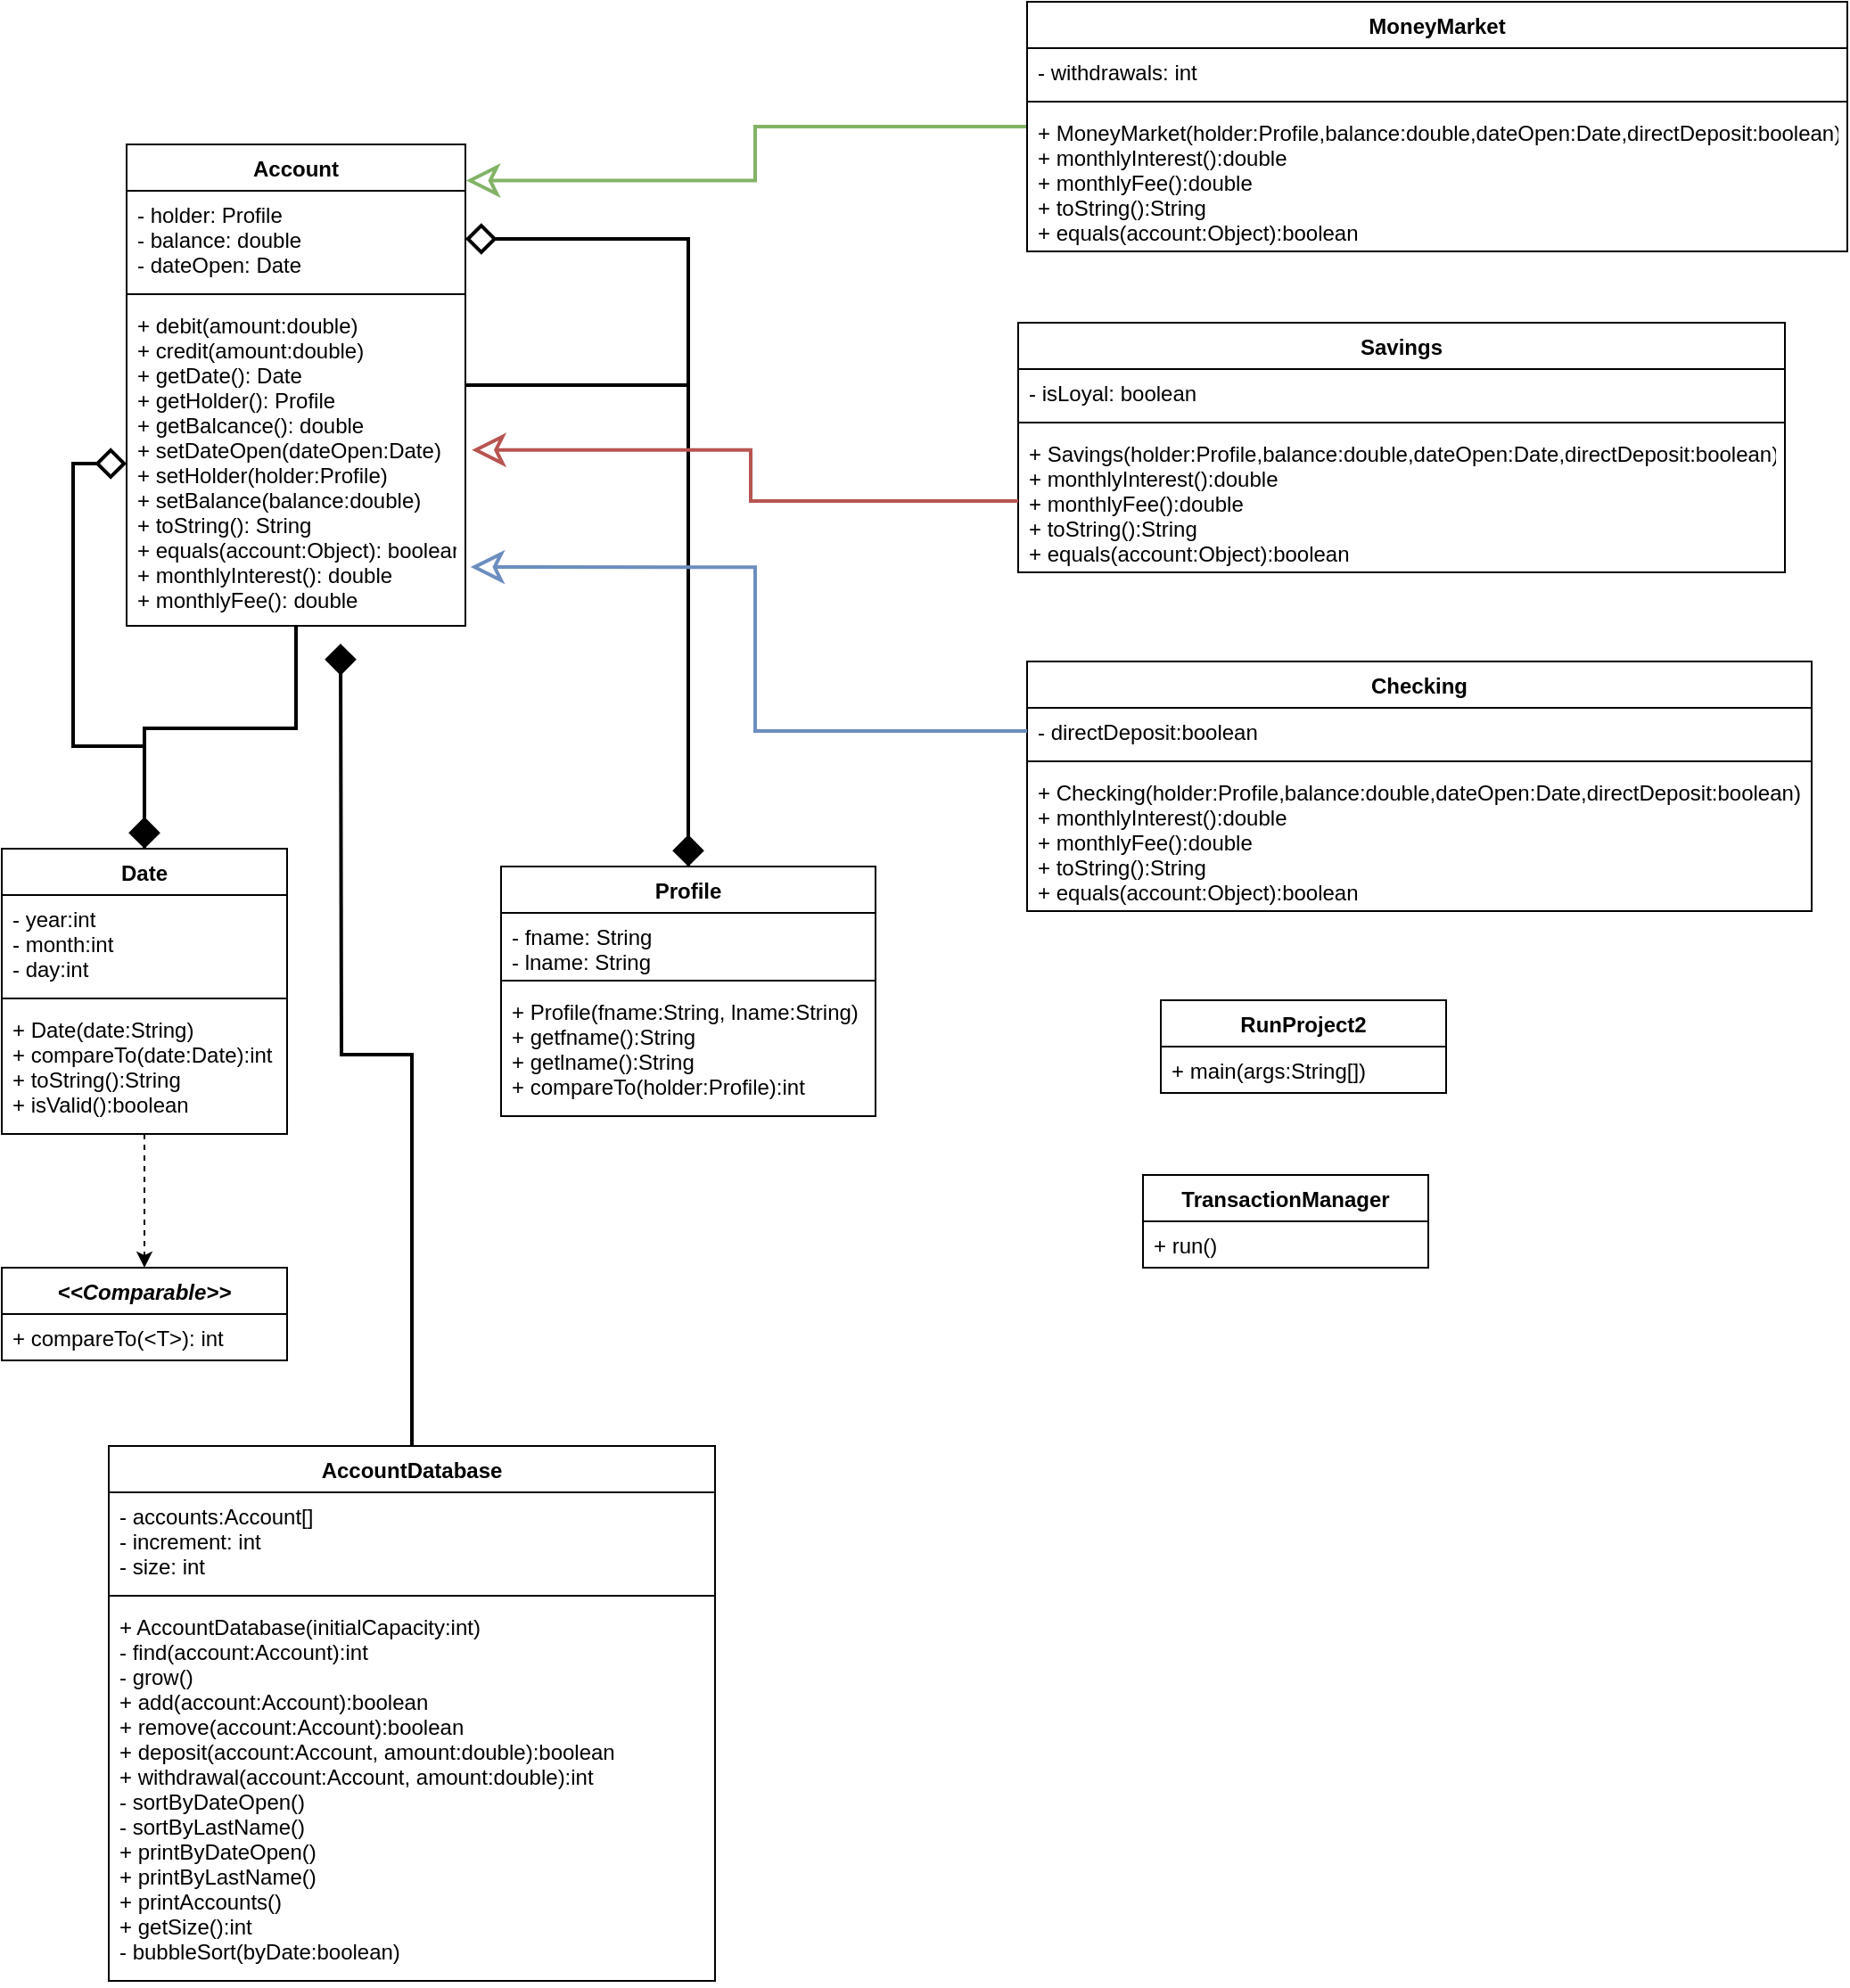 <mxfile version="13.7.7" type="device"><diagram id="C5RBs43oDa-KdzZeNtuy" name="Page-1"><mxGraphModel dx="1730" dy="913" grid="1" gridSize="10" guides="1" tooltips="1" connect="1" arrows="1" fold="1" page="1" pageScale="1" pageWidth="827" pageHeight="1169" math="0" shadow="0"><root><mxCell id="WIyWlLk6GJQsqaUBKTNV-0"/><mxCell id="WIyWlLk6GJQsqaUBKTNV-1" parent="WIyWlLk6GJQsqaUBKTNV-0"/><mxCell id="_cKim8lfkjW-uRXbqCIc-55" style="edgeStyle=orthogonalEdgeStyle;rounded=0;orthogonalLoop=1;jettySize=auto;html=1;entryX=0.5;entryY=0;entryDx=0;entryDy=0;dashed=1;" edge="1" parent="WIyWlLk6GJQsqaUBKTNV-1" source="_cKim8lfkjW-uRXbqCIc-27" target="_cKim8lfkjW-uRXbqCIc-32"><mxGeometry relative="1" as="geometry"/></mxCell><mxCell id="_cKim8lfkjW-uRXbqCIc-69" style="edgeStyle=orthogonalEdgeStyle;rounded=0;orthogonalLoop=1;jettySize=auto;html=1;entryX=1;entryY=0.5;entryDx=0;entryDy=0;endArrow=diamond;endFill=0;strokeWidth=2;jumpSize=6;endSize=13;" edge="1" parent="WIyWlLk6GJQsqaUBKTNV-1" source="_cKim8lfkjW-uRXbqCIc-19" target="_cKim8lfkjW-uRXbqCIc-2"><mxGeometry relative="1" as="geometry"/></mxCell><mxCell id="_cKim8lfkjW-uRXbqCIc-19" value="Profile" style="swimlane;fontStyle=1;align=center;verticalAlign=top;childLayout=stackLayout;horizontal=1;startSize=26;horizontalStack=0;resizeParent=1;resizeParentMax=0;resizeLast=0;collapsible=1;marginBottom=0;" vertex="1" parent="WIyWlLk6GJQsqaUBKTNV-1"><mxGeometry x="340" y="515" width="210" height="140" as="geometry"/></mxCell><mxCell id="_cKim8lfkjW-uRXbqCIc-20" value="- fname: String&#10;- lname: String" style="text;strokeColor=none;fillColor=none;align=left;verticalAlign=top;spacingLeft=4;spacingRight=4;overflow=hidden;rotatable=0;points=[[0,0.5],[1,0.5]];portConstraint=eastwest;" vertex="1" parent="_cKim8lfkjW-uRXbqCIc-19"><mxGeometry y="26" width="210" height="34" as="geometry"/></mxCell><mxCell id="_cKim8lfkjW-uRXbqCIc-21" value="" style="line;strokeWidth=1;fillColor=none;align=left;verticalAlign=middle;spacingTop=-1;spacingLeft=3;spacingRight=3;rotatable=0;labelPosition=right;points=[];portConstraint=eastwest;" vertex="1" parent="_cKim8lfkjW-uRXbqCIc-19"><mxGeometry y="60" width="210" height="8" as="geometry"/></mxCell><mxCell id="_cKim8lfkjW-uRXbqCIc-22" value="+ Profile(fname:String, lname:String)&#10;+ getfname():String&#10;+ getlname():String&#10;+ compareTo(holder:Profile):int" style="text;strokeColor=none;fillColor=none;align=left;verticalAlign=top;spacingLeft=4;spacingRight=4;overflow=hidden;rotatable=0;points=[[0,0.5],[1,0.5]];portConstraint=eastwest;" vertex="1" parent="_cKim8lfkjW-uRXbqCIc-19"><mxGeometry y="68" width="210" height="72" as="geometry"/></mxCell><mxCell id="_cKim8lfkjW-uRXbqCIc-66" style="edgeStyle=orthogonalEdgeStyle;rounded=0;orthogonalLoop=1;jettySize=auto;html=1;entryX=0.5;entryY=0;entryDx=0;entryDy=0;endArrow=diamond;endFill=1;strokeWidth=2;endSize=13;" edge="1" parent="WIyWlLk6GJQsqaUBKTNV-1" source="_cKim8lfkjW-uRXbqCIc-1" target="_cKim8lfkjW-uRXbqCIc-27"><mxGeometry relative="1" as="geometry"/></mxCell><mxCell id="_cKim8lfkjW-uRXbqCIc-67" style="edgeStyle=orthogonalEdgeStyle;rounded=0;orthogonalLoop=1;jettySize=auto;html=1;endArrow=diamond;endFill=1;strokeWidth=2;endSize=13;" edge="1" parent="WIyWlLk6GJQsqaUBKTNV-1" source="_cKim8lfkjW-uRXbqCIc-1" target="_cKim8lfkjW-uRXbqCIc-19"><mxGeometry relative="1" as="geometry"/></mxCell><mxCell id="_cKim8lfkjW-uRXbqCIc-1" value="Account" style="swimlane;fontStyle=1;align=center;verticalAlign=top;childLayout=stackLayout;horizontal=1;startSize=26;horizontalStack=0;resizeParent=1;resizeParentMax=0;resizeLast=0;collapsible=1;marginBottom=0;" vertex="1" parent="WIyWlLk6GJQsqaUBKTNV-1"><mxGeometry x="130" y="110" width="190" height="270" as="geometry"/></mxCell><mxCell id="_cKim8lfkjW-uRXbqCIc-2" value="- holder: Profile&#10;- balance: double&#10;- dateOpen: Date" style="text;strokeColor=none;fillColor=none;align=left;verticalAlign=top;spacingLeft=4;spacingRight=4;overflow=hidden;rotatable=0;points=[[0,0.5],[1,0.5]];portConstraint=eastwest;" vertex="1" parent="_cKim8lfkjW-uRXbqCIc-1"><mxGeometry y="26" width="190" height="54" as="geometry"/></mxCell><mxCell id="_cKim8lfkjW-uRXbqCIc-3" value="" style="line;strokeWidth=1;fillColor=none;align=left;verticalAlign=middle;spacingTop=-1;spacingLeft=3;spacingRight=3;rotatable=0;labelPosition=right;points=[];portConstraint=eastwest;" vertex="1" parent="_cKim8lfkjW-uRXbqCIc-1"><mxGeometry y="80" width="190" height="8" as="geometry"/></mxCell><mxCell id="_cKim8lfkjW-uRXbqCIc-4" value="+ debit(amount:double)&#10;+ credit(amount:double)&#10;+ getDate(): Date&#10;+ getHolder(): Profile&#10;+ getBalcance(): double&#10;+ setDateOpen(dateOpen:Date)&#10;+ setHolder(holder:Profile)&#10;+ setBalance(balance:double)&#10;+ toString(): String&#10;+ equals(account:Object): boolean&#10;+ monthlyInterest(): double&#10;+ monthlyFee(): double" style="text;strokeColor=none;fillColor=none;align=left;verticalAlign=top;spacingLeft=4;spacingRight=4;overflow=hidden;rotatable=0;points=[[0,0.5],[1,0.5]];portConstraint=eastwest;" vertex="1" parent="_cKim8lfkjW-uRXbqCIc-1"><mxGeometry y="88" width="190" height="182" as="geometry"/></mxCell><mxCell id="_cKim8lfkjW-uRXbqCIc-71" style="edgeStyle=orthogonalEdgeStyle;rounded=0;jumpSize=6;orthogonalLoop=1;jettySize=auto;html=1;entryX=1.002;entryY=0.075;entryDx=0;entryDy=0;entryPerimeter=0;endArrow=classic;endFill=0;endSize=13;strokeWidth=2;fillColor=#d5e8d4;strokeColor=#82b366;" edge="1" parent="WIyWlLk6GJQsqaUBKTNV-1" source="_cKim8lfkjW-uRXbqCIc-15" target="_cKim8lfkjW-uRXbqCIc-1"><mxGeometry relative="1" as="geometry"/></mxCell><mxCell id="_cKim8lfkjW-uRXbqCIc-15" value="MoneyMarket" style="swimlane;fontStyle=1;align=center;verticalAlign=top;childLayout=stackLayout;horizontal=1;startSize=26;horizontalStack=0;resizeParent=1;resizeParentMax=0;resizeLast=0;collapsible=1;marginBottom=0;" vertex="1" parent="WIyWlLk6GJQsqaUBKTNV-1"><mxGeometry x="635" y="30" width="460" height="140" as="geometry"/></mxCell><mxCell id="_cKim8lfkjW-uRXbqCIc-16" value="- withdrawals: int" style="text;strokeColor=none;fillColor=none;align=left;verticalAlign=top;spacingLeft=4;spacingRight=4;overflow=hidden;rotatable=0;points=[[0,0.5],[1,0.5]];portConstraint=eastwest;" vertex="1" parent="_cKim8lfkjW-uRXbqCIc-15"><mxGeometry y="26" width="460" height="26" as="geometry"/></mxCell><mxCell id="_cKim8lfkjW-uRXbqCIc-17" value="" style="line;strokeWidth=1;fillColor=none;align=left;verticalAlign=middle;spacingTop=-1;spacingLeft=3;spacingRight=3;rotatable=0;labelPosition=right;points=[];portConstraint=eastwest;" vertex="1" parent="_cKim8lfkjW-uRXbqCIc-15"><mxGeometry y="52" width="460" height="8" as="geometry"/></mxCell><mxCell id="_cKim8lfkjW-uRXbqCIc-18" value="+ MoneyMarket(holder:Profile,balance:double,dateOpen:Date,directDeposit:boolean)&#10;+ monthlyInterest():double&#10;+ monthlyFee():double&#10;+ toString():String&#10;+ equals(account:Object):boolean" style="text;strokeColor=none;fillColor=none;align=left;verticalAlign=top;spacingLeft=4;spacingRight=4;overflow=hidden;rotatable=0;points=[[0,0.5],[1,0.5]];portConstraint=eastwest;" vertex="1" parent="_cKim8lfkjW-uRXbqCIc-15"><mxGeometry y="60" width="460" height="80" as="geometry"/></mxCell><mxCell id="_cKim8lfkjW-uRXbqCIc-11" value="Savings" style="swimlane;fontStyle=1;align=center;verticalAlign=top;childLayout=stackLayout;horizontal=1;startSize=26;horizontalStack=0;resizeParent=1;resizeParentMax=0;resizeLast=0;collapsible=1;marginBottom=0;" vertex="1" parent="WIyWlLk6GJQsqaUBKTNV-1"><mxGeometry x="630" y="210" width="430" height="140" as="geometry"/></mxCell><mxCell id="_cKim8lfkjW-uRXbqCIc-12" value="- isLoyal: boolean" style="text;strokeColor=none;fillColor=none;align=left;verticalAlign=top;spacingLeft=4;spacingRight=4;overflow=hidden;rotatable=0;points=[[0,0.5],[1,0.5]];portConstraint=eastwest;" vertex="1" parent="_cKim8lfkjW-uRXbqCIc-11"><mxGeometry y="26" width="430" height="26" as="geometry"/></mxCell><mxCell id="_cKim8lfkjW-uRXbqCIc-13" value="" style="line;strokeWidth=1;fillColor=none;align=left;verticalAlign=middle;spacingTop=-1;spacingLeft=3;spacingRight=3;rotatable=0;labelPosition=right;points=[];portConstraint=eastwest;" vertex="1" parent="_cKim8lfkjW-uRXbqCIc-11"><mxGeometry y="52" width="430" height="8" as="geometry"/></mxCell><mxCell id="_cKim8lfkjW-uRXbqCIc-14" value="+ Savings(holder:Profile,balance:double,dateOpen:Date,directDeposit:boolean)&#10;+ monthlyInterest():double&#10;+ monthlyFee():double&#10;+ toString():String&#10;+ equals(account:Object):boolean" style="text;strokeColor=none;fillColor=none;align=left;verticalAlign=top;spacingLeft=4;spacingRight=4;overflow=hidden;rotatable=0;points=[[0,0.5],[1,0.5]];portConstraint=eastwest;" vertex="1" parent="_cKim8lfkjW-uRXbqCIc-11"><mxGeometry y="60" width="430" height="80" as="geometry"/></mxCell><mxCell id="_cKim8lfkjW-uRXbqCIc-5" value="Checking" style="swimlane;fontStyle=1;align=center;verticalAlign=top;childLayout=stackLayout;horizontal=1;startSize=26;horizontalStack=0;resizeParent=1;resizeParentMax=0;resizeLast=0;collapsible=1;marginBottom=0;" vertex="1" parent="WIyWlLk6GJQsqaUBKTNV-1"><mxGeometry x="635" y="400" width="440" height="140" as="geometry"/></mxCell><mxCell id="_cKim8lfkjW-uRXbqCIc-6" value="- directDeposit:boolean" style="text;strokeColor=none;fillColor=none;align=left;verticalAlign=top;spacingLeft=4;spacingRight=4;overflow=hidden;rotatable=0;points=[[0,0.5],[1,0.5]];portConstraint=eastwest;" vertex="1" parent="_cKim8lfkjW-uRXbqCIc-5"><mxGeometry y="26" width="440" height="26" as="geometry"/></mxCell><mxCell id="_cKim8lfkjW-uRXbqCIc-7" value="" style="line;strokeWidth=1;fillColor=none;align=left;verticalAlign=middle;spacingTop=-1;spacingLeft=3;spacingRight=3;rotatable=0;labelPosition=right;points=[];portConstraint=eastwest;" vertex="1" parent="_cKim8lfkjW-uRXbqCIc-5"><mxGeometry y="52" width="440" height="8" as="geometry"/></mxCell><mxCell id="_cKim8lfkjW-uRXbqCIc-8" value="+ Checking(holder:Profile,balance:double,dateOpen:Date,directDeposit:boolean)&#10;+ monthlyInterest():double&#10;+ monthlyFee():double&#10;+ toString():String&#10;+ equals(account:Object):boolean" style="text;strokeColor=none;fillColor=none;align=left;verticalAlign=top;spacingLeft=4;spacingRight=4;overflow=hidden;rotatable=0;points=[[0,0.5],[1,0.5]];portConstraint=eastwest;" vertex="1" parent="_cKim8lfkjW-uRXbqCIc-5"><mxGeometry y="60" width="440" height="80" as="geometry"/></mxCell><mxCell id="_cKim8lfkjW-uRXbqCIc-70" style="edgeStyle=orthogonalEdgeStyle;rounded=0;orthogonalLoop=1;jettySize=auto;html=1;endArrow=diamond;endFill=0;strokeWidth=2;endSize=13;" edge="1" parent="WIyWlLk6GJQsqaUBKTNV-1" source="_cKim8lfkjW-uRXbqCIc-27" target="_cKim8lfkjW-uRXbqCIc-4"><mxGeometry relative="1" as="geometry"/></mxCell><mxCell id="_cKim8lfkjW-uRXbqCIc-27" value="Date" style="swimlane;fontStyle=1;align=center;verticalAlign=top;childLayout=stackLayout;horizontal=1;startSize=26;horizontalStack=0;resizeParent=1;resizeParentMax=0;resizeLast=0;collapsible=1;marginBottom=0;" vertex="1" parent="WIyWlLk6GJQsqaUBKTNV-1"><mxGeometry x="60" y="505" width="160" height="160" as="geometry"/></mxCell><mxCell id="_cKim8lfkjW-uRXbqCIc-28" value="- year:int&#10;- month:int&#10;- day:int" style="text;strokeColor=none;fillColor=none;align=left;verticalAlign=top;spacingLeft=4;spacingRight=4;overflow=hidden;rotatable=0;points=[[0,0.5],[1,0.5]];portConstraint=eastwest;" vertex="1" parent="_cKim8lfkjW-uRXbqCIc-27"><mxGeometry y="26" width="160" height="54" as="geometry"/></mxCell><mxCell id="_cKim8lfkjW-uRXbqCIc-29" value="" style="line;strokeWidth=1;fillColor=none;align=left;verticalAlign=middle;spacingTop=-1;spacingLeft=3;spacingRight=3;rotatable=0;labelPosition=right;points=[];portConstraint=eastwest;" vertex="1" parent="_cKim8lfkjW-uRXbqCIc-27"><mxGeometry y="80" width="160" height="8" as="geometry"/></mxCell><mxCell id="_cKim8lfkjW-uRXbqCIc-30" value="+ Date(date:String)&#10;+ compareTo(date:Date):int&#10;+ toString():String&#10;+ isValid():boolean" style="text;strokeColor=none;fillColor=none;align=left;verticalAlign=top;spacingLeft=4;spacingRight=4;overflow=hidden;rotatable=0;points=[[0,0.5],[1,0.5]];portConstraint=eastwest;" vertex="1" parent="_cKim8lfkjW-uRXbqCIc-27"><mxGeometry y="88" width="160" height="72" as="geometry"/></mxCell><mxCell id="_cKim8lfkjW-uRXbqCIc-32" value="&lt;&lt;Comparable&gt;&gt;" style="swimlane;fontStyle=3;align=center;verticalAlign=top;childLayout=stackLayout;horizontal=1;startSize=26;horizontalStack=0;resizeParent=1;resizeParentMax=0;resizeLast=0;collapsible=1;marginBottom=0;" vertex="1" parent="WIyWlLk6GJQsqaUBKTNV-1"><mxGeometry x="60" y="740" width="160" height="52" as="geometry"/></mxCell><mxCell id="_cKim8lfkjW-uRXbqCIc-35" value="+ compareTo(&lt;T&gt;): int" style="text;strokeColor=none;fillColor=none;align=left;verticalAlign=top;spacingLeft=4;spacingRight=4;overflow=hidden;rotatable=0;points=[[0,0.5],[1,0.5]];portConstraint=eastwest;" vertex="1" parent="_cKim8lfkjW-uRXbqCIc-32"><mxGeometry y="26" width="160" height="26" as="geometry"/></mxCell><mxCell id="_cKim8lfkjW-uRXbqCIc-68" style="edgeStyle=orthogonalEdgeStyle;rounded=0;orthogonalLoop=1;jettySize=auto;html=1;endArrow=diamond;endFill=1;strokeWidth=2;endSize=13;" edge="1" parent="WIyWlLk6GJQsqaUBKTNV-1" source="_cKim8lfkjW-uRXbqCIc-23"><mxGeometry relative="1" as="geometry"><mxPoint x="250" y="390" as="targetPoint"/></mxGeometry></mxCell><mxCell id="_cKim8lfkjW-uRXbqCIc-23" value="AccountDatabase" style="swimlane;fontStyle=1;align=center;verticalAlign=top;childLayout=stackLayout;horizontal=1;startSize=26;horizontalStack=0;resizeParent=1;resizeParentMax=0;resizeLast=0;collapsible=1;marginBottom=0;" vertex="1" parent="WIyWlLk6GJQsqaUBKTNV-1"><mxGeometry x="120" y="840" width="340" height="300" as="geometry"/></mxCell><mxCell id="_cKim8lfkjW-uRXbqCIc-24" value="- accounts:Account[]&#10;- increment: int&#10;- size: int" style="text;strokeColor=none;fillColor=none;align=left;verticalAlign=top;spacingLeft=4;spacingRight=4;overflow=hidden;rotatable=0;points=[[0,0.5],[1,0.5]];portConstraint=eastwest;" vertex="1" parent="_cKim8lfkjW-uRXbqCIc-23"><mxGeometry y="26" width="340" height="54" as="geometry"/></mxCell><mxCell id="_cKim8lfkjW-uRXbqCIc-25" value="" style="line;strokeWidth=1;fillColor=none;align=left;verticalAlign=middle;spacingTop=-1;spacingLeft=3;spacingRight=3;rotatable=0;labelPosition=right;points=[];portConstraint=eastwest;" vertex="1" parent="_cKim8lfkjW-uRXbqCIc-23"><mxGeometry y="80" width="340" height="8" as="geometry"/></mxCell><mxCell id="_cKim8lfkjW-uRXbqCIc-26" value="+ AccountDatabase(initialCapacity:int)&#10;- find(account:Account):int&#10;- grow()&#10;+ add(account:Account):boolean&#10;+ remove(account:Account):boolean&#10;+ deposit(account:Account, amount:double):boolean&#10;+ withdrawal(account:Account, amount:double):int&#10;- sortByDateOpen()&#10;- sortByLastName()&#10;+ printByDateOpen()&#10;+ printByLastName()&#10;+ printAccounts()&#10;+ getSize():int&#10;- bubbleSort(byDate:boolean)" style="text;strokeColor=none;fillColor=none;align=left;verticalAlign=top;spacingLeft=4;spacingRight=4;overflow=hidden;rotatable=0;points=[[0,0.5],[1,0.5]];portConstraint=eastwest;" vertex="1" parent="_cKim8lfkjW-uRXbqCIc-23"><mxGeometry y="88" width="340" height="212" as="geometry"/></mxCell><mxCell id="_cKim8lfkjW-uRXbqCIc-72" style="edgeStyle=orthogonalEdgeStyle;rounded=0;jumpSize=6;orthogonalLoop=1;jettySize=auto;html=1;entryX=1.019;entryY=0.458;entryDx=0;entryDy=0;entryPerimeter=0;endArrow=classic;endFill=0;endSize=13;strokeWidth=2;fillColor=#f8cecc;strokeColor=#b85450;" edge="1" parent="WIyWlLk6GJQsqaUBKTNV-1" source="_cKim8lfkjW-uRXbqCIc-14" target="_cKim8lfkjW-uRXbqCIc-4"><mxGeometry relative="1" as="geometry"/></mxCell><mxCell id="_cKim8lfkjW-uRXbqCIc-73" style="edgeStyle=orthogonalEdgeStyle;rounded=0;jumpSize=6;orthogonalLoop=1;jettySize=auto;html=1;entryX=1.015;entryY=0.819;entryDx=0;entryDy=0;entryPerimeter=0;endArrow=classic;endFill=0;endSize=13;strokeWidth=2;fillColor=#dae8fc;strokeColor=#6c8ebf;" edge="1" parent="WIyWlLk6GJQsqaUBKTNV-1" source="_cKim8lfkjW-uRXbqCIc-6" target="_cKim8lfkjW-uRXbqCIc-4"><mxGeometry relative="1" as="geometry"/></mxCell><mxCell id="_cKim8lfkjW-uRXbqCIc-40" value="RunProject2" style="swimlane;fontStyle=1;align=center;verticalAlign=top;childLayout=stackLayout;horizontal=1;startSize=26;horizontalStack=0;resizeParent=1;resizeParentMax=0;resizeLast=0;collapsible=1;marginBottom=0;" vertex="1" parent="WIyWlLk6GJQsqaUBKTNV-1"><mxGeometry x="710" y="590" width="160" height="52" as="geometry"/></mxCell><mxCell id="_cKim8lfkjW-uRXbqCIc-41" value="+ main(args:String[])" style="text;strokeColor=none;fillColor=none;align=left;verticalAlign=top;spacingLeft=4;spacingRight=4;overflow=hidden;rotatable=0;points=[[0,0.5],[1,0.5]];portConstraint=eastwest;" vertex="1" parent="_cKim8lfkjW-uRXbqCIc-40"><mxGeometry y="26" width="160" height="26" as="geometry"/></mxCell><mxCell id="_cKim8lfkjW-uRXbqCIc-36" value="TransactionManager" style="swimlane;fontStyle=1;align=center;verticalAlign=top;childLayout=stackLayout;horizontal=1;startSize=26;horizontalStack=0;resizeParent=1;resizeParentMax=0;resizeLast=0;collapsible=1;marginBottom=0;" vertex="1" parent="WIyWlLk6GJQsqaUBKTNV-1"><mxGeometry x="700" y="688" width="160" height="52" as="geometry"/></mxCell><mxCell id="_cKim8lfkjW-uRXbqCIc-37" value="+ run()" style="text;strokeColor=none;fillColor=none;align=left;verticalAlign=top;spacingLeft=4;spacingRight=4;overflow=hidden;rotatable=0;points=[[0,0.5],[1,0.5]];portConstraint=eastwest;" vertex="1" parent="_cKim8lfkjW-uRXbqCIc-36"><mxGeometry y="26" width="160" height="26" as="geometry"/></mxCell></root></mxGraphModel></diagram></mxfile>